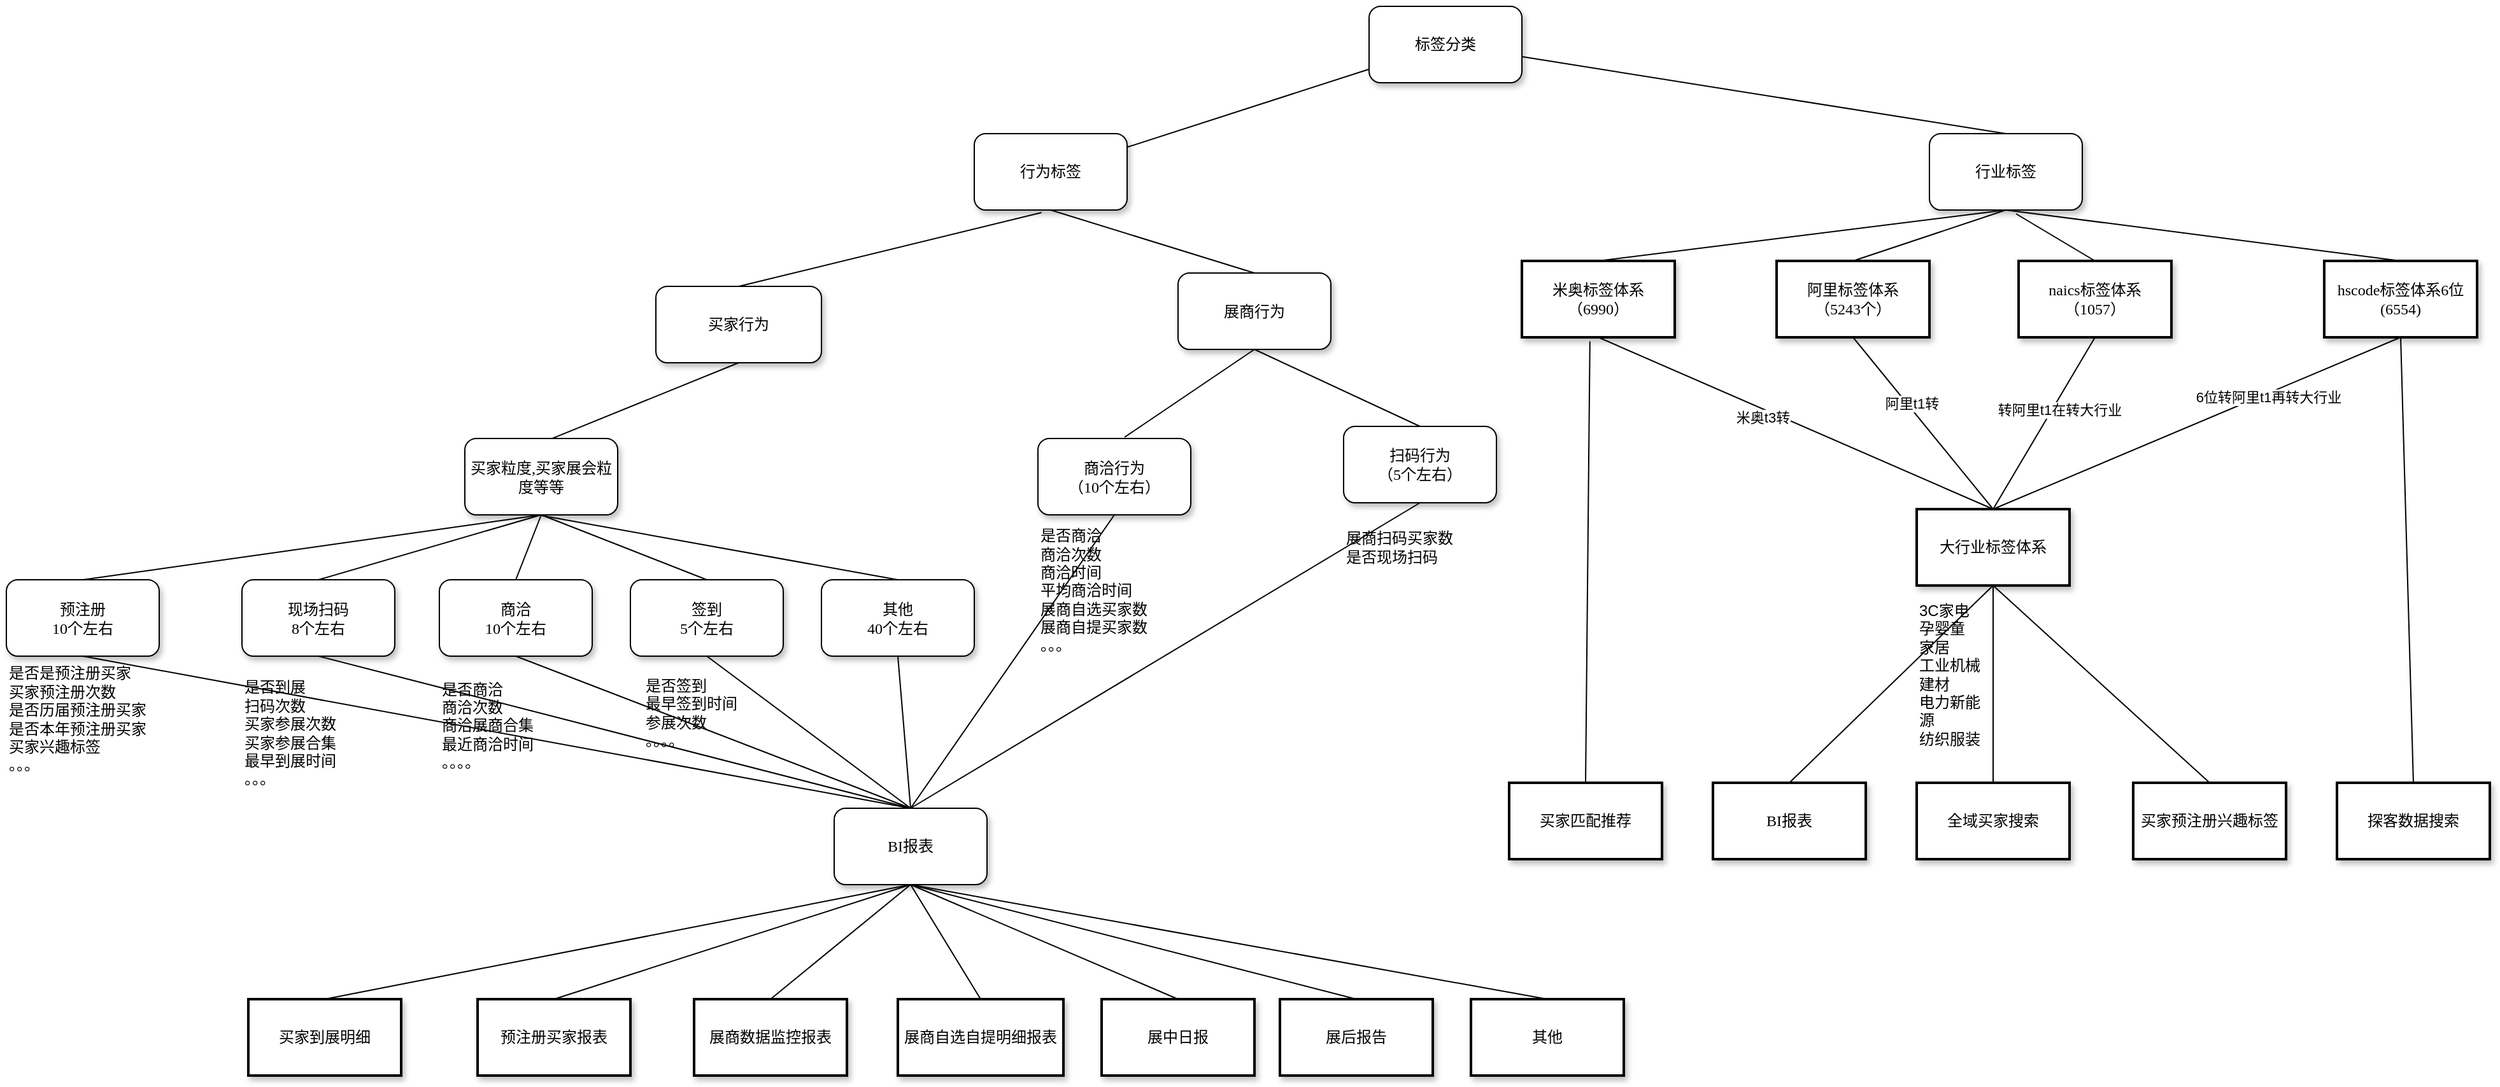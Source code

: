 <mxfile version="21.5.0" type="github">
  <diagram name="Page-1" id="10a91c8b-09ff-31b1-d368-03940ed4cc9e">
    <mxGraphModel dx="3069" dy="1775" grid="1" gridSize="10" guides="1" tooltips="1" connect="1" arrows="1" fold="1" page="1" pageScale="1" pageWidth="1100" pageHeight="850" background="none" math="0" shadow="0">
      <root>
        <mxCell id="0" />
        <mxCell id="1" parent="0" />
        <mxCell id="62893188c0fa7362-1" value="标签分类" style="whiteSpace=wrap;html=1;rounded=1;shadow=1;labelBackgroundColor=none;strokeWidth=1;fontFamily=Verdana;fontSize=12;align=center;" parent="1" vertex="1">
          <mxGeometry x="680" y="-290" width="120" height="60" as="geometry" />
        </mxCell>
        <mxCell id="62893188c0fa7362-2" value="&lt;span&gt;行为标签&lt;/span&gt;" style="whiteSpace=wrap;html=1;rounded=1;shadow=1;labelBackgroundColor=none;strokeWidth=1;fontFamily=Verdana;fontSize=12;align=center;" parent="1" vertex="1">
          <mxGeometry x="370" y="-190" width="120" height="60" as="geometry" />
        </mxCell>
        <mxCell id="62893188c0fa7362-3" value="&lt;span&gt;行业标签&lt;/span&gt;" style="whiteSpace=wrap;html=1;rounded=1;shadow=1;labelBackgroundColor=none;strokeWidth=1;fontFamily=Verdana;fontSize=12;align=center;" parent="1" vertex="1">
          <mxGeometry x="1120" y="-190" width="120" height="60" as="geometry" />
        </mxCell>
        <mxCell id="62893188c0fa7362-5" value="" style="rounded=0;html=1;labelBackgroundColor=none;startArrow=none;startFill=0;startSize=5;endArrow=none;endFill=0;endSize=5;jettySize=auto;orthogonalLoop=1;strokeWidth=1;fontFamily=Verdana;fontSize=12" parent="1" source="62893188c0fa7362-1" target="62893188c0fa7362-2" edge="1">
          <mxGeometry x="-0.359" y="-11" relative="1" as="geometry">
            <mxPoint as="offset" />
          </mxGeometry>
        </mxCell>
        <mxCell id="62893188c0fa7362-8" value="买家粒度,买家展会粒度等等" style="whiteSpace=wrap;html=1;rounded=1;shadow=1;labelBackgroundColor=none;strokeWidth=1;fontFamily=Verdana;fontSize=12;align=center;" parent="1" vertex="1">
          <mxGeometry x="-30" y="49.5" width="120" height="60" as="geometry" />
        </mxCell>
        <mxCell id="62893188c0fa7362-9" value="&lt;span&gt;展商行为&lt;/span&gt;" style="whiteSpace=wrap;html=1;rounded=1;shadow=1;labelBackgroundColor=none;strokeWidth=1;fontFamily=Verdana;fontSize=12;align=center;" parent="1" vertex="1">
          <mxGeometry x="530" y="-80.5" width="120" height="60" as="geometry" />
        </mxCell>
        <mxCell id="62893188c0fa7362-10" value="&lt;span&gt;米奥标签&lt;/span&gt;体系&lt;br&gt;（6990）" style="whiteSpace=wrap;html=1;rounded=0;shadow=1;labelBackgroundColor=none;strokeWidth=2;fontFamily=Verdana;fontSize=12;align=center;" parent="1" vertex="1">
          <mxGeometry x="800" y="-90" width="120" height="60" as="geometry" />
        </mxCell>
        <mxCell id="62893188c0fa7362-11" value="&lt;span&gt;阿里标签&lt;/span&gt;体系&lt;br&gt;（5243个）" style="whiteSpace=wrap;html=1;rounded=0;shadow=1;labelBackgroundColor=none;strokeWidth=2;fontFamily=Verdana;fontSize=12;align=center;" parent="1" vertex="1">
          <mxGeometry x="1000" y="-90" width="120" height="60" as="geometry" />
        </mxCell>
        <mxCell id="62893188c0fa7362-12" value="预注册&lt;span&gt;&lt;br&gt;10个左右&lt;br&gt;&lt;/span&gt;" style="whiteSpace=wrap;html=1;rounded=1;shadow=1;labelBackgroundColor=none;strokeWidth=1;fontFamily=Verdana;fontSize=12;align=center;" parent="1" vertex="1">
          <mxGeometry x="-390" y="160.5" width="120" height="60" as="geometry" />
        </mxCell>
        <mxCell id="62893188c0fa7362-13" value="现场扫码&lt;span&gt;&lt;br&gt;8个左右&lt;br&gt;&lt;/span&gt;" style="whiteSpace=wrap;html=1;rounded=1;shadow=1;labelBackgroundColor=none;strokeWidth=1;fontFamily=Verdana;fontSize=12;align=center;" parent="1" vertex="1">
          <mxGeometry x="-205" y="160.5" width="120" height="60" as="geometry" />
        </mxCell>
        <mxCell id="uT71Bbt4KiQEfUANzaNA-7" value="" style="endArrow=none;html=1;rounded=0;entryX=0.5;entryY=1;entryDx=0;entryDy=0;exitX=0.5;exitY=0;exitDx=0;exitDy=0;" edge="1" parent="1" source="62893188c0fa7362-12" target="62893188c0fa7362-8">
          <mxGeometry width="50" height="50" relative="1" as="geometry">
            <mxPoint x="90" y="409.5" as="sourcePoint" />
            <mxPoint x="140" y="359.5" as="targetPoint" />
          </mxGeometry>
        </mxCell>
        <mxCell id="uT71Bbt4KiQEfUANzaNA-13" value="" style="endArrow=none;html=1;rounded=0;exitX=0.5;exitY=0;exitDx=0;exitDy=0;" edge="1" parent="1" source="62893188c0fa7362-3" target="62893188c0fa7362-1">
          <mxGeometry width="50" height="50" relative="1" as="geometry">
            <mxPoint x="740" y="160" as="sourcePoint" />
            <mxPoint x="790" y="110" as="targetPoint" />
          </mxGeometry>
        </mxCell>
        <mxCell id="uT71Bbt4KiQEfUANzaNA-14" value="" style="endArrow=none;html=1;rounded=0;exitX=0.5;exitY=1;exitDx=0;exitDy=0;entryX=0.5;entryY=0;entryDx=0;entryDy=0;" edge="1" parent="1" source="62893188c0fa7362-3" target="62893188c0fa7362-10">
          <mxGeometry width="50" height="50" relative="1" as="geometry">
            <mxPoint x="1490" y="200" as="sourcePoint" />
            <mxPoint x="1320" y="133" as="targetPoint" />
            <Array as="points" />
          </mxGeometry>
        </mxCell>
        <mxCell id="uT71Bbt4KiQEfUANzaNA-15" value="" style="endArrow=none;html=1;rounded=0;exitX=0.5;exitY=0;exitDx=0;exitDy=0;entryX=0.5;entryY=1;entryDx=0;entryDy=0;" edge="1" parent="1" source="62893188c0fa7362-11" target="62893188c0fa7362-3">
          <mxGeometry width="50" height="50" relative="1" as="geometry">
            <mxPoint x="1540" y="260" as="sourcePoint" />
            <mxPoint x="1390" y="310" as="targetPoint" />
            <Array as="points" />
          </mxGeometry>
        </mxCell>
        <mxCell id="uT71Bbt4KiQEfUANzaNA-16" value="" style="endArrow=none;html=1;rounded=0;entryX=0.5;entryY=1;entryDx=0;entryDy=0;exitX=0.5;exitY=0;exitDx=0;exitDy=0;" edge="1" parent="1" source="62893188c0fa7362-9" target="62893188c0fa7362-2">
          <mxGeometry width="50" height="50" relative="1" as="geometry">
            <mxPoint x="380" y="299.5" as="sourcePoint" />
            <mxPoint x="400" y="-120.5" as="targetPoint" />
          </mxGeometry>
        </mxCell>
        <mxCell id="uT71Bbt4KiQEfUANzaNA-18" value="&lt;span&gt;hscode标签&lt;/span&gt;体系6位&lt;br&gt;(6554)" style="whiteSpace=wrap;html=1;rounded=0;shadow=1;labelBackgroundColor=none;strokeWidth=2;fontFamily=Verdana;fontSize=12;align=center;" vertex="1" parent="1">
          <mxGeometry x="1430" y="-90" width="120" height="60" as="geometry" />
        </mxCell>
        <mxCell id="uT71Bbt4KiQEfUANzaNA-19" value="naics标签体系&lt;br&gt;（1057）" style="whiteSpace=wrap;html=1;rounded=0;shadow=1;labelBackgroundColor=none;strokeWidth=2;fontFamily=Verdana;fontSize=12;align=center;" vertex="1" parent="1">
          <mxGeometry x="1190" y="-90" width="120" height="60" as="geometry" />
        </mxCell>
        <mxCell id="uT71Bbt4KiQEfUANzaNA-20" value="" style="endArrow=none;html=1;rounded=0;exitX=0.5;exitY=0;exitDx=0;exitDy=0;entryX=0.5;entryY=1;entryDx=0;entryDy=0;" edge="1" parent="1" source="uT71Bbt4KiQEfUANzaNA-18" target="62893188c0fa7362-3">
          <mxGeometry width="50" height="50" relative="1" as="geometry">
            <mxPoint x="1540" y="300" as="sourcePoint" />
            <mxPoint x="1620" y="250" as="targetPoint" />
            <Array as="points" />
          </mxGeometry>
        </mxCell>
        <mxCell id="uT71Bbt4KiQEfUANzaNA-21" value="" style="endArrow=none;html=1;rounded=0;exitX=0.5;exitY=0;exitDx=0;exitDy=0;entryX=0.567;entryY=1.05;entryDx=0;entryDy=0;entryPerimeter=0;" edge="1" parent="1" source="uT71Bbt4KiQEfUANzaNA-19" target="62893188c0fa7362-3">
          <mxGeometry width="50" height="50" relative="1" as="geometry">
            <mxPoint x="1700" y="300" as="sourcePoint" />
            <mxPoint x="1620" y="250" as="targetPoint" />
            <Array as="points" />
          </mxGeometry>
        </mxCell>
        <mxCell id="uT71Bbt4KiQEfUANzaNA-24" value="商洽&lt;br&gt;10个左右" style="whiteSpace=wrap;html=1;rounded=1;shadow=1;labelBackgroundColor=none;strokeWidth=1;fontFamily=Verdana;fontSize=12;align=center;" vertex="1" parent="1">
          <mxGeometry x="-50" y="160.5" width="120" height="60" as="geometry" />
        </mxCell>
        <mxCell id="uT71Bbt4KiQEfUANzaNA-27" value="" style="endArrow=none;html=1;rounded=0;exitX=0.5;exitY=0;exitDx=0;exitDy=0;entryX=0.5;entryY=1;entryDx=0;entryDy=0;" edge="1" parent="1" source="uT71Bbt4KiQEfUANzaNA-24" target="62893188c0fa7362-8">
          <mxGeometry width="50" height="50" relative="1" as="geometry">
            <mxPoint x="60" y="424.5" as="sourcePoint" />
            <mxPoint x="-20" y="359.5" as="targetPoint" />
          </mxGeometry>
        </mxCell>
        <mxCell id="uT71Bbt4KiQEfUANzaNA-28" value="&lt;span&gt;商洽行为&lt;br&gt;（10个左右）&lt;/span&gt;" style="whiteSpace=wrap;html=1;rounded=1;shadow=1;labelBackgroundColor=none;strokeWidth=1;fontFamily=Verdana;fontSize=12;align=center;" vertex="1" parent="1">
          <mxGeometry x="420" y="49.5" width="120" height="60" as="geometry" />
        </mxCell>
        <mxCell id="uT71Bbt4KiQEfUANzaNA-29" value="&lt;span&gt;扫码行为&lt;br&gt;（5个左右）&lt;/span&gt;" style="whiteSpace=wrap;html=1;rounded=1;shadow=1;labelBackgroundColor=none;strokeWidth=1;fontFamily=Verdana;fontSize=12;align=center;" vertex="1" parent="1">
          <mxGeometry x="660" y="40" width="120" height="60" as="geometry" />
        </mxCell>
        <mxCell id="uT71Bbt4KiQEfUANzaNA-42" value="" style="endArrow=none;html=1;rounded=0;entryX=0.5;entryY=1;entryDx=0;entryDy=0;exitX=0.567;exitY=-0.017;exitDx=0;exitDy=0;exitPerimeter=0;" edge="1" parent="1" source="uT71Bbt4KiQEfUANzaNA-28" target="62893188c0fa7362-9">
          <mxGeometry width="50" height="50" relative="1" as="geometry">
            <mxPoint x="500" y="442.5" as="sourcePoint" />
            <mxPoint x="510" y="509.5" as="targetPoint" />
          </mxGeometry>
        </mxCell>
        <mxCell id="uT71Bbt4KiQEfUANzaNA-44" value="" style="endArrow=none;html=1;rounded=0;exitX=0.5;exitY=0;exitDx=0;exitDy=0;entryX=0.5;entryY=1;entryDx=0;entryDy=0;" edge="1" parent="1" source="uT71Bbt4KiQEfUANzaNA-29" target="62893188c0fa7362-9">
          <mxGeometry width="50" height="50" relative="1" as="geometry">
            <mxPoint x="690" y="49.5" as="sourcePoint" />
            <mxPoint x="720" y="399.5" as="targetPoint" />
          </mxGeometry>
        </mxCell>
        <mxCell id="uT71Bbt4KiQEfUANzaNA-70" value="" style="endArrow=none;html=1;rounded=0;exitX=0.5;exitY=0;exitDx=0;exitDy=0;entryX=0.5;entryY=1;entryDx=0;entryDy=0;" edge="1" parent="1" source="62893188c0fa7362-13" target="62893188c0fa7362-8">
          <mxGeometry width="50" height="50" relative="1" as="geometry">
            <mxPoint x="-600" y="424.5" as="sourcePoint" />
            <mxPoint x="330" y="-10.5" as="targetPoint" />
          </mxGeometry>
        </mxCell>
        <mxCell id="uT71Bbt4KiQEfUANzaNA-77" value="是否是预注册买家&lt;br&gt;买家预注册次数&lt;br&gt;是否历届预注册买家&lt;br&gt;是否本年预注册买家&lt;br&gt;买家兴趣标签&lt;br&gt;。。。" style="text;html=1;strokeColor=none;fillColor=none;align=left;verticalAlign=middle;whiteSpace=wrap;rounded=0;" vertex="1" parent="1">
          <mxGeometry x="-390" y="259.5" width="110" height="20" as="geometry" />
        </mxCell>
        <mxCell id="uT71Bbt4KiQEfUANzaNA-82" value="是否签到&lt;br&gt;最早签到时间&lt;br&gt;参展次数&lt;br&gt;。。。。" style="text;html=1;align=left;verticalAlign=middle;resizable=0;points=[];autosize=1;strokeColor=none;fillColor=none;" vertex="1" parent="1">
          <mxGeometry x="110" y="230" width="100" height="70" as="geometry" />
        </mxCell>
        <mxCell id="uT71Bbt4KiQEfUANzaNA-83" value="是否商洽&lt;br&gt;商洽次数&lt;br&gt;商洽时间&lt;br&gt;平均商洽时间&lt;br&gt;展商自选买家数&lt;br&gt;展商自提买家数&lt;br&gt;。。。" style="text;html=1;strokeColor=none;fillColor=none;align=left;verticalAlign=middle;whiteSpace=wrap;rounded=0;" vertex="1" parent="1">
          <mxGeometry x="420" y="158.5" width="110" height="20" as="geometry" />
        </mxCell>
        <mxCell id="uT71Bbt4KiQEfUANzaNA-84" value="展商扫码买家数&lt;br&gt;是否现场扫码&lt;br&gt;" style="text;html=1;strokeColor=none;fillColor=none;align=left;verticalAlign=middle;whiteSpace=wrap;rounded=0;" vertex="1" parent="1">
          <mxGeometry x="660" y="119.5" width="90" height="31" as="geometry" />
        </mxCell>
        <mxCell id="uT71Bbt4KiQEfUANzaNA-85" value="大行业标签体系" style="whiteSpace=wrap;html=1;rounded=0;shadow=1;labelBackgroundColor=none;strokeWidth=2;fontFamily=Verdana;fontSize=12;align=center;" vertex="1" parent="1">
          <mxGeometry x="1110" y="105" width="120" height="60" as="geometry" />
        </mxCell>
        <mxCell id="uT71Bbt4KiQEfUANzaNA-99" value="" style="endArrow=none;html=1;rounded=0;exitX=0.5;exitY=1;exitDx=0;exitDy=0;entryX=0.5;entryY=0;entryDx=0;entryDy=0;" edge="1" parent="1" source="62893188c0fa7362-10" target="uT71Bbt4KiQEfUANzaNA-85">
          <mxGeometry width="50" height="50" relative="1" as="geometry">
            <mxPoint x="930" y="60" as="sourcePoint" />
            <mxPoint x="1050" y="20" as="targetPoint" />
            <Array as="points" />
          </mxGeometry>
        </mxCell>
        <mxCell id="uT71Bbt4KiQEfUANzaNA-106" value="米奥t3转" style="edgeLabel;html=1;align=center;verticalAlign=middle;resizable=0;points=[];" vertex="1" connectable="0" parent="uT71Bbt4KiQEfUANzaNA-99">
          <mxGeometry x="-0.155" y="-5" relative="1" as="geometry">
            <mxPoint y="1" as="offset" />
          </mxGeometry>
        </mxCell>
        <mxCell id="uT71Bbt4KiQEfUANzaNA-101" value="" style="endArrow=none;html=1;rounded=0;exitX=0.5;exitY=0;exitDx=0;exitDy=0;entryX=0.5;entryY=1;entryDx=0;entryDy=0;" edge="1" parent="1" source="uT71Bbt4KiQEfUANzaNA-85" target="uT71Bbt4KiQEfUANzaNA-18">
          <mxGeometry width="50" height="50" relative="1" as="geometry">
            <mxPoint x="890" y="-10" as="sourcePoint" />
            <mxPoint x="1200" y="109" as="targetPoint" />
            <Array as="points" />
          </mxGeometry>
        </mxCell>
        <mxCell id="uT71Bbt4KiQEfUANzaNA-107" value="6位转阿里t1再转大行业" style="edgeLabel;html=1;align=center;verticalAlign=middle;resizable=0;points=[];" vertex="1" connectable="0" parent="uT71Bbt4KiQEfUANzaNA-101">
          <mxGeometry x="0.341" y="-2" relative="1" as="geometry">
            <mxPoint as="offset" />
          </mxGeometry>
        </mxCell>
        <mxCell id="uT71Bbt4KiQEfUANzaNA-102" value="" style="endArrow=none;html=1;rounded=0;exitX=0.5;exitY=0;exitDx=0;exitDy=0;entryX=0.5;entryY=1;entryDx=0;entryDy=0;" edge="1" parent="1" source="uT71Bbt4KiQEfUANzaNA-85" target="uT71Bbt4KiQEfUANzaNA-19">
          <mxGeometry width="50" height="50" relative="1" as="geometry">
            <mxPoint x="900" as="sourcePoint" />
            <mxPoint x="1210" y="119" as="targetPoint" />
            <Array as="points" />
          </mxGeometry>
        </mxCell>
        <mxCell id="uT71Bbt4KiQEfUANzaNA-108" value="转阿里t1在转大行业" style="edgeLabel;html=1;align=center;verticalAlign=middle;resizable=0;points=[];" vertex="1" connectable="0" parent="uT71Bbt4KiQEfUANzaNA-102">
          <mxGeometry x="0.201" y="-5" relative="1" as="geometry">
            <mxPoint as="offset" />
          </mxGeometry>
        </mxCell>
        <mxCell id="uT71Bbt4KiQEfUANzaNA-104" value="" style="endArrow=none;html=1;rounded=0;exitX=0.5;exitY=1;exitDx=0;exitDy=0;entryX=0.5;entryY=0;entryDx=0;entryDy=0;" edge="1" parent="1" source="62893188c0fa7362-11" target="uT71Bbt4KiQEfUANzaNA-85">
          <mxGeometry width="50" height="50" relative="1" as="geometry">
            <mxPoint x="880" y="-20" as="sourcePoint" />
            <mxPoint x="1200" y="110" as="targetPoint" />
            <Array as="points" />
          </mxGeometry>
        </mxCell>
        <mxCell id="uT71Bbt4KiQEfUANzaNA-105" value="阿里t1转" style="edgeLabel;html=1;align=center;verticalAlign=middle;resizable=0;points=[];" vertex="1" connectable="0" parent="uT71Bbt4KiQEfUANzaNA-104">
          <mxGeometry x="-0.206" y="3" relative="1" as="geometry">
            <mxPoint as="offset" />
          </mxGeometry>
        </mxCell>
        <mxCell id="uT71Bbt4KiQEfUANzaNA-110" value="&lt;div&gt;3C家电&lt;/div&gt;&lt;div&gt;孕婴童&lt;/div&gt;&lt;div&gt;家居&lt;/div&gt;&lt;div&gt;工业机械&lt;/div&gt;&lt;div&gt;建材&lt;/div&gt;&lt;div&gt;电力新能源&lt;/div&gt;&lt;div&gt;纺织服装&lt;/div&gt;" style="text;html=1;strokeColor=none;fillColor=none;align=left;verticalAlign=middle;whiteSpace=wrap;rounded=0;" vertex="1" parent="1">
          <mxGeometry x="1110" y="220" width="60" height="30" as="geometry" />
        </mxCell>
        <mxCell id="uT71Bbt4KiQEfUANzaNA-111" value="&lt;span&gt;BI报表&lt;br&gt;&lt;/span&gt;" style="whiteSpace=wrap;html=1;rounded=1;shadow=1;labelBackgroundColor=none;strokeWidth=1;fontFamily=Verdana;fontSize=12;align=center;" vertex="1" parent="1">
          <mxGeometry x="260" y="340" width="120" height="60" as="geometry" />
        </mxCell>
        <mxCell id="uT71Bbt4KiQEfUANzaNA-113" value="预注册买家报表" style="whiteSpace=wrap;html=1;rounded=0;shadow=1;labelBackgroundColor=none;strokeWidth=2;fontFamily=Verdana;fontSize=12;align=center;" vertex="1" parent="1">
          <mxGeometry x="-20" y="490" width="120" height="60" as="geometry" />
        </mxCell>
        <mxCell id="uT71Bbt4KiQEfUANzaNA-114" value="展商数据监控报表" style="whiteSpace=wrap;html=1;rounded=0;shadow=1;labelBackgroundColor=none;strokeWidth=2;fontFamily=Verdana;fontSize=12;align=center;" vertex="1" parent="1">
          <mxGeometry x="150" y="490" width="120" height="60" as="geometry" />
        </mxCell>
        <mxCell id="uT71Bbt4KiQEfUANzaNA-115" value="展商自选自提明细报表" style="whiteSpace=wrap;html=1;rounded=0;shadow=1;labelBackgroundColor=none;strokeWidth=2;fontFamily=Verdana;fontSize=12;align=center;" vertex="1" parent="1">
          <mxGeometry x="310" y="490" width="130" height="60" as="geometry" />
        </mxCell>
        <mxCell id="uT71Bbt4KiQEfUANzaNA-116" value="其他" style="whiteSpace=wrap;html=1;rounded=0;shadow=1;labelBackgroundColor=none;strokeWidth=2;fontFamily=Verdana;fontSize=12;align=center;" vertex="1" parent="1">
          <mxGeometry x="760" y="490" width="120" height="60" as="geometry" />
        </mxCell>
        <mxCell id="uT71Bbt4KiQEfUANzaNA-118" value="" style="endArrow=none;html=1;rounded=0;entryX=0.5;entryY=0;entryDx=0;entryDy=0;exitX=0.5;exitY=1;exitDx=0;exitDy=0;" edge="1" parent="1" source="62893188c0fa7362-13" target="uT71Bbt4KiQEfUANzaNA-111">
          <mxGeometry width="50" height="50" relative="1" as="geometry">
            <mxPoint x="-140" y="120" as="sourcePoint" />
            <mxPoint x="350" y="350" as="targetPoint" />
          </mxGeometry>
        </mxCell>
        <mxCell id="uT71Bbt4KiQEfUANzaNA-119" value="" style="endArrow=none;html=1;rounded=0;exitX=0.5;exitY=1;exitDx=0;exitDy=0;entryX=0.5;entryY=0;entryDx=0;entryDy=0;" edge="1" parent="1" source="uT71Bbt4KiQEfUANzaNA-24" target="uT71Bbt4KiQEfUANzaNA-111">
          <mxGeometry width="50" height="50" relative="1" as="geometry">
            <mxPoint x="60" y="120" as="sourcePoint" />
            <mxPoint x="370" y="390" as="targetPoint" />
          </mxGeometry>
        </mxCell>
        <mxCell id="uT71Bbt4KiQEfUANzaNA-120" value="" style="endArrow=none;html=1;rounded=0;entryX=0.5;entryY=0;entryDx=0;entryDy=0;exitX=0.5;exitY=1;exitDx=0;exitDy=0;" edge="1" parent="1" source="uT71Bbt4KiQEfUANzaNA-28" target="uT71Bbt4KiQEfUANzaNA-111">
          <mxGeometry width="50" height="50" relative="1" as="geometry">
            <mxPoint x="70" y="130" as="sourcePoint" />
            <mxPoint x="360" y="360" as="targetPoint" />
          </mxGeometry>
        </mxCell>
        <mxCell id="uT71Bbt4KiQEfUANzaNA-121" value="" style="endArrow=none;html=1;rounded=0;entryX=0.5;entryY=0;entryDx=0;entryDy=0;exitX=0.5;exitY=1;exitDx=0;exitDy=0;" edge="1" parent="1" source="uT71Bbt4KiQEfUANzaNA-29" target="uT71Bbt4KiQEfUANzaNA-111">
          <mxGeometry width="50" height="50" relative="1" as="geometry">
            <mxPoint x="80" y="140" as="sourcePoint" />
            <mxPoint x="370" y="370" as="targetPoint" />
          </mxGeometry>
        </mxCell>
        <mxCell id="uT71Bbt4KiQEfUANzaNA-122" value="" style="endArrow=none;html=1;rounded=0;entryX=0.5;entryY=1;entryDx=0;entryDy=0;exitX=0.5;exitY=0;exitDx=0;exitDy=0;" edge="1" parent="1" source="uT71Bbt4KiQEfUANzaNA-113" target="uT71Bbt4KiQEfUANzaNA-111">
          <mxGeometry width="50" height="50" relative="1" as="geometry">
            <mxPoint x="-140" y="120" as="sourcePoint" />
            <mxPoint x="330" y="350" as="targetPoint" />
          </mxGeometry>
        </mxCell>
        <mxCell id="uT71Bbt4KiQEfUANzaNA-123" value="" style="endArrow=none;html=1;rounded=0;exitX=0.5;exitY=0;exitDx=0;exitDy=0;" edge="1" parent="1" source="uT71Bbt4KiQEfUANzaNA-114">
          <mxGeometry width="50" height="50" relative="1" as="geometry">
            <mxPoint x="50" y="500" as="sourcePoint" />
            <mxPoint x="320" y="400" as="targetPoint" />
          </mxGeometry>
        </mxCell>
        <mxCell id="uT71Bbt4KiQEfUANzaNA-124" value="" style="endArrow=none;html=1;rounded=0;exitX=0.5;exitY=0;exitDx=0;exitDy=0;" edge="1" parent="1" source="uT71Bbt4KiQEfUANzaNA-115">
          <mxGeometry width="50" height="50" relative="1" as="geometry">
            <mxPoint x="260" y="500" as="sourcePoint" />
            <mxPoint x="320" y="400" as="targetPoint" />
          </mxGeometry>
        </mxCell>
        <mxCell id="uT71Bbt4KiQEfUANzaNA-125" value="" style="endArrow=none;html=1;rounded=0;exitX=0.5;exitY=0;exitDx=0;exitDy=0;entryX=0.5;entryY=1;entryDx=0;entryDy=0;" edge="1" parent="1" source="uT71Bbt4KiQEfUANzaNA-116" target="uT71Bbt4KiQEfUANzaNA-111">
          <mxGeometry width="50" height="50" relative="1" as="geometry">
            <mxPoint x="490" y="500" as="sourcePoint" />
            <mxPoint x="330" y="410" as="targetPoint" />
          </mxGeometry>
        </mxCell>
        <mxCell id="uT71Bbt4KiQEfUANzaNA-126" value="BI报表" style="whiteSpace=wrap;html=1;rounded=0;shadow=1;labelBackgroundColor=none;strokeWidth=2;fontFamily=Verdana;fontSize=12;align=center;" vertex="1" parent="1">
          <mxGeometry x="950" y="320" width="120" height="60" as="geometry" />
        </mxCell>
        <mxCell id="uT71Bbt4KiQEfUANzaNA-127" value="全域买家搜索" style="whiteSpace=wrap;html=1;rounded=0;shadow=1;labelBackgroundColor=none;strokeWidth=2;fontFamily=Verdana;fontSize=12;align=center;" vertex="1" parent="1">
          <mxGeometry x="1110" y="320" width="120" height="60" as="geometry" />
        </mxCell>
        <mxCell id="uT71Bbt4KiQEfUANzaNA-128" value="探客数据搜索" style="whiteSpace=wrap;html=1;rounded=0;shadow=1;labelBackgroundColor=none;strokeWidth=2;fontFamily=Verdana;fontSize=12;align=center;" vertex="1" parent="1">
          <mxGeometry x="1440" y="320" width="120" height="60" as="geometry" />
        </mxCell>
        <mxCell id="uT71Bbt4KiQEfUANzaNA-130" value="" style="endArrow=none;html=1;rounded=0;entryX=0.5;entryY=1;entryDx=0;entryDy=0;exitX=0.5;exitY=0;exitDx=0;exitDy=0;" edge="1" parent="1" source="uT71Bbt4KiQEfUANzaNA-127" target="uT71Bbt4KiQEfUANzaNA-85">
          <mxGeometry width="50" height="50" relative="1" as="geometry">
            <mxPoint x="1070" y="300" as="sourcePoint" />
            <mxPoint x="1180" y="115" as="targetPoint" />
            <Array as="points" />
          </mxGeometry>
        </mxCell>
        <mxCell id="uT71Bbt4KiQEfUANzaNA-135" value="" style="endArrow=none;html=1;rounded=0;exitX=0.5;exitY=0;exitDx=0;exitDy=0;entryX=0.5;entryY=1;entryDx=0;entryDy=0;" edge="1" parent="1" source="uT71Bbt4KiQEfUANzaNA-128" target="uT71Bbt4KiQEfUANzaNA-18">
          <mxGeometry width="50" height="50" relative="1" as="geometry">
            <mxPoint x="1100" y="330" as="sourcePoint" />
            <mxPoint x="1250" y="-30" as="targetPoint" />
            <Array as="points" />
          </mxGeometry>
        </mxCell>
        <mxCell id="uT71Bbt4KiQEfUANzaNA-136" value="买家到展明细" style="whiteSpace=wrap;html=1;rounded=0;shadow=1;labelBackgroundColor=none;strokeWidth=2;fontFamily=Verdana;fontSize=12;align=center;" vertex="1" parent="1">
          <mxGeometry x="-200" y="490" width="120" height="60" as="geometry" />
        </mxCell>
        <mxCell id="uT71Bbt4KiQEfUANzaNA-137" value="展中日报" style="whiteSpace=wrap;html=1;rounded=0;shadow=1;labelBackgroundColor=none;strokeWidth=2;fontFamily=Verdana;fontSize=12;align=center;" vertex="1" parent="1">
          <mxGeometry x="470" y="490" width="120" height="60" as="geometry" />
        </mxCell>
        <mxCell id="uT71Bbt4KiQEfUANzaNA-138" value="展后报告" style="whiteSpace=wrap;html=1;rounded=0;shadow=1;labelBackgroundColor=none;strokeWidth=2;fontFamily=Verdana;fontSize=12;align=center;" vertex="1" parent="1">
          <mxGeometry x="610" y="490" width="120" height="60" as="geometry" />
        </mxCell>
        <mxCell id="uT71Bbt4KiQEfUANzaNA-139" value="" style="endArrow=none;html=1;rounded=0;exitX=0.5;exitY=0;exitDx=0;exitDy=0;" edge="1" parent="1" source="uT71Bbt4KiQEfUANzaNA-136">
          <mxGeometry width="50" height="50" relative="1" as="geometry">
            <mxPoint x="50" y="500" as="sourcePoint" />
            <mxPoint x="320" y="400" as="targetPoint" />
          </mxGeometry>
        </mxCell>
        <mxCell id="uT71Bbt4KiQEfUANzaNA-140" value="" style="endArrow=none;html=1;rounded=0;exitX=0.5;exitY=0;exitDx=0;exitDy=0;" edge="1" parent="1" source="uT71Bbt4KiQEfUANzaNA-138">
          <mxGeometry width="50" height="50" relative="1" as="geometry">
            <mxPoint x="830" y="500" as="sourcePoint" />
            <mxPoint x="320" y="400" as="targetPoint" />
          </mxGeometry>
        </mxCell>
        <mxCell id="uT71Bbt4KiQEfUANzaNA-141" value="" style="endArrow=none;html=1;rounded=0;exitX=0.5;exitY=0;exitDx=0;exitDy=0;" edge="1" parent="1" source="uT71Bbt4KiQEfUANzaNA-137">
          <mxGeometry width="50" height="50" relative="1" as="geometry">
            <mxPoint x="680" y="500" as="sourcePoint" />
            <mxPoint x="320" y="400" as="targetPoint" />
          </mxGeometry>
        </mxCell>
        <mxCell id="uT71Bbt4KiQEfUANzaNA-142" value="" style="endArrow=none;html=1;rounded=0;entryX=0.5;entryY=1;entryDx=0;entryDy=0;exitX=0.5;exitY=0;exitDx=0;exitDy=0;" edge="1" parent="1" source="uT71Bbt4KiQEfUANzaNA-126" target="uT71Bbt4KiQEfUANzaNA-85">
          <mxGeometry width="50" height="50" relative="1" as="geometry">
            <mxPoint x="1100" y="330" as="sourcePoint" />
            <mxPoint x="1180" y="175" as="targetPoint" />
            <Array as="points" />
          </mxGeometry>
        </mxCell>
        <mxCell id="uT71Bbt4KiQEfUANzaNA-144" value="买家预注册兴趣标签" style="whiteSpace=wrap;html=1;rounded=0;shadow=1;labelBackgroundColor=none;strokeWidth=2;fontFamily=Verdana;fontSize=12;align=center;" vertex="1" parent="1">
          <mxGeometry x="1280" y="320" width="120" height="60" as="geometry" />
        </mxCell>
        <mxCell id="uT71Bbt4KiQEfUANzaNA-145" value="" style="endArrow=none;html=1;rounded=0;entryX=0.5;entryY=1;entryDx=0;entryDy=0;exitX=0.5;exitY=0;exitDx=0;exitDy=0;" edge="1" parent="1" source="uT71Bbt4KiQEfUANzaNA-144" target="uT71Bbt4KiQEfUANzaNA-85">
          <mxGeometry width="50" height="50" relative="1" as="geometry">
            <mxPoint x="1130" y="330" as="sourcePoint" />
            <mxPoint x="1180" y="175" as="targetPoint" />
            <Array as="points" />
          </mxGeometry>
        </mxCell>
        <mxCell id="uT71Bbt4KiQEfUANzaNA-147" value="买家匹配推荐" style="whiteSpace=wrap;html=1;rounded=0;shadow=1;labelBackgroundColor=none;strokeWidth=2;fontFamily=Verdana;fontSize=12;align=center;" vertex="1" parent="1">
          <mxGeometry x="790" y="320" width="120" height="60" as="geometry" />
        </mxCell>
        <mxCell id="uT71Bbt4KiQEfUANzaNA-148" value="" style="endArrow=none;html=1;rounded=0;exitX=0.5;exitY=0;exitDx=0;exitDy=0;entryX=0.445;entryY=1.054;entryDx=0;entryDy=0;entryPerimeter=0;" edge="1" parent="1" source="uT71Bbt4KiQEfUANzaNA-147" target="62893188c0fa7362-10">
          <mxGeometry width="50" height="50" relative="1" as="geometry">
            <mxPoint x="1010" y="330" as="sourcePoint" />
            <mxPoint x="870" y="-30" as="targetPoint" />
            <Array as="points" />
          </mxGeometry>
        </mxCell>
        <mxCell id="uT71Bbt4KiQEfUANzaNA-151" value="其他&lt;br&gt;40个左右" style="whiteSpace=wrap;html=1;rounded=1;shadow=1;labelBackgroundColor=none;strokeWidth=1;fontFamily=Verdana;fontSize=12;align=center;" vertex="1" parent="1">
          <mxGeometry x="250" y="160.5" width="120" height="60" as="geometry" />
        </mxCell>
        <mxCell id="uT71Bbt4KiQEfUANzaNA-154" value="" style="endArrow=none;html=1;rounded=0;exitX=0.5;exitY=0;exitDx=0;exitDy=0;" edge="1" parent="1" source="uT71Bbt4KiQEfUANzaNA-151">
          <mxGeometry width="50" height="50" relative="1" as="geometry">
            <mxPoint x="150" y="70" as="sourcePoint" />
            <mxPoint x="30" y="110" as="targetPoint" />
          </mxGeometry>
        </mxCell>
        <mxCell id="uT71Bbt4KiQEfUANzaNA-155" value="买家行为" style="whiteSpace=wrap;html=1;rounded=1;shadow=1;labelBackgroundColor=none;strokeWidth=1;fontFamily=Verdana;fontSize=12;align=center;" vertex="1" parent="1">
          <mxGeometry x="120" y="-70" width="130" height="60" as="geometry" />
        </mxCell>
        <mxCell id="uT71Bbt4KiQEfUANzaNA-157" value="签到&lt;br&gt;5个左右" style="whiteSpace=wrap;html=1;rounded=1;shadow=1;labelBackgroundColor=none;strokeWidth=1;fontFamily=Verdana;fontSize=12;align=center;" vertex="1" parent="1">
          <mxGeometry x="100" y="160.5" width="120" height="60" as="geometry" />
        </mxCell>
        <mxCell id="uT71Bbt4KiQEfUANzaNA-159" value="" style="endArrow=none;html=1;rounded=0;exitX=0.5;exitY=1;exitDx=0;exitDy=0;" edge="1" parent="1" source="62893188c0fa7362-12">
          <mxGeometry width="50" height="50" relative="1" as="geometry">
            <mxPoint x="-310" y="120" as="sourcePoint" />
            <mxPoint x="320" y="340" as="targetPoint" />
          </mxGeometry>
        </mxCell>
        <mxCell id="uT71Bbt4KiQEfUANzaNA-78" value="是否到展&lt;br&gt;扫码次数&lt;br&gt;&lt;div&gt;买家参展次数&lt;/div&gt;&lt;div&gt;买家参展合集&lt;/div&gt;&lt;div&gt;最早到展时间&lt;/div&gt;。。。" style="text;html=1;strokeColor=none;fillColor=none;align=left;verticalAlign=middle;whiteSpace=wrap;rounded=0;" vertex="1" parent="1">
          <mxGeometry x="-205" y="266" width="90" height="30" as="geometry" />
        </mxCell>
        <mxCell id="uT71Bbt4KiQEfUANzaNA-162" value="是否商洽&amp;nbsp;&lt;br&gt;商洽次数&lt;br&gt;商洽展商合集&lt;br&gt;最近商洽时间&lt;br&gt;。。。。" style="text;html=1;align=left;verticalAlign=middle;resizable=0;points=[];autosize=1;strokeColor=none;fillColor=none;" vertex="1" parent="1">
          <mxGeometry x="-50" y="230" width="100" height="90" as="geometry" />
        </mxCell>
        <mxCell id="uT71Bbt4KiQEfUANzaNA-166" value="" style="endArrow=none;html=1;rounded=0;exitX=0.44;exitY=1.034;exitDx=0;exitDy=0;exitPerimeter=0;entryX=0.5;entryY=0;entryDx=0;entryDy=0;" edge="1" parent="1" source="62893188c0fa7362-2" target="uT71Bbt4KiQEfUANzaNA-155">
          <mxGeometry width="50" height="50" relative="1" as="geometry">
            <mxPoint x="320" y="171" as="sourcePoint" />
            <mxPoint x="40" y="120" as="targetPoint" />
          </mxGeometry>
        </mxCell>
        <mxCell id="uT71Bbt4KiQEfUANzaNA-167" value="" style="endArrow=none;html=1;rounded=0;exitX=0.567;exitY=0.003;exitDx=0;exitDy=0;exitPerimeter=0;entryX=0.5;entryY=1;entryDx=0;entryDy=0;" edge="1" parent="1" source="62893188c0fa7362-8" target="uT71Bbt4KiQEfUANzaNA-155">
          <mxGeometry width="50" height="50" relative="1" as="geometry">
            <mxPoint x="433" y="-118" as="sourcePoint" />
            <mxPoint x="195" y="-60" as="targetPoint" />
          </mxGeometry>
        </mxCell>
        <mxCell id="uT71Bbt4KiQEfUANzaNA-168" value="" style="endArrow=none;html=1;rounded=0;exitX=0.5;exitY=0;exitDx=0;exitDy=0;entryX=0.5;entryY=1;entryDx=0;entryDy=0;" edge="1" parent="1" source="uT71Bbt4KiQEfUANzaNA-157" target="62893188c0fa7362-8">
          <mxGeometry width="50" height="50" relative="1" as="geometry">
            <mxPoint x="320" y="171" as="sourcePoint" />
            <mxPoint x="40" y="120" as="targetPoint" />
          </mxGeometry>
        </mxCell>
        <mxCell id="uT71Bbt4KiQEfUANzaNA-169" value="" style="endArrow=none;html=1;rounded=0;exitX=0.5;exitY=1;exitDx=0;exitDy=0;" edge="1" parent="1" source="uT71Bbt4KiQEfUANzaNA-157">
          <mxGeometry width="50" height="50" relative="1" as="geometry">
            <mxPoint x="20" y="231" as="sourcePoint" />
            <mxPoint x="320" y="340" as="targetPoint" />
          </mxGeometry>
        </mxCell>
        <mxCell id="uT71Bbt4KiQEfUANzaNA-170" value="" style="endArrow=none;html=1;rounded=0;exitX=0.5;exitY=1;exitDx=0;exitDy=0;" edge="1" parent="1" source="uT71Bbt4KiQEfUANzaNA-151">
          <mxGeometry width="50" height="50" relative="1" as="geometry">
            <mxPoint x="30" y="241" as="sourcePoint" />
            <mxPoint x="320" y="340" as="targetPoint" />
          </mxGeometry>
        </mxCell>
      </root>
    </mxGraphModel>
  </diagram>
</mxfile>

